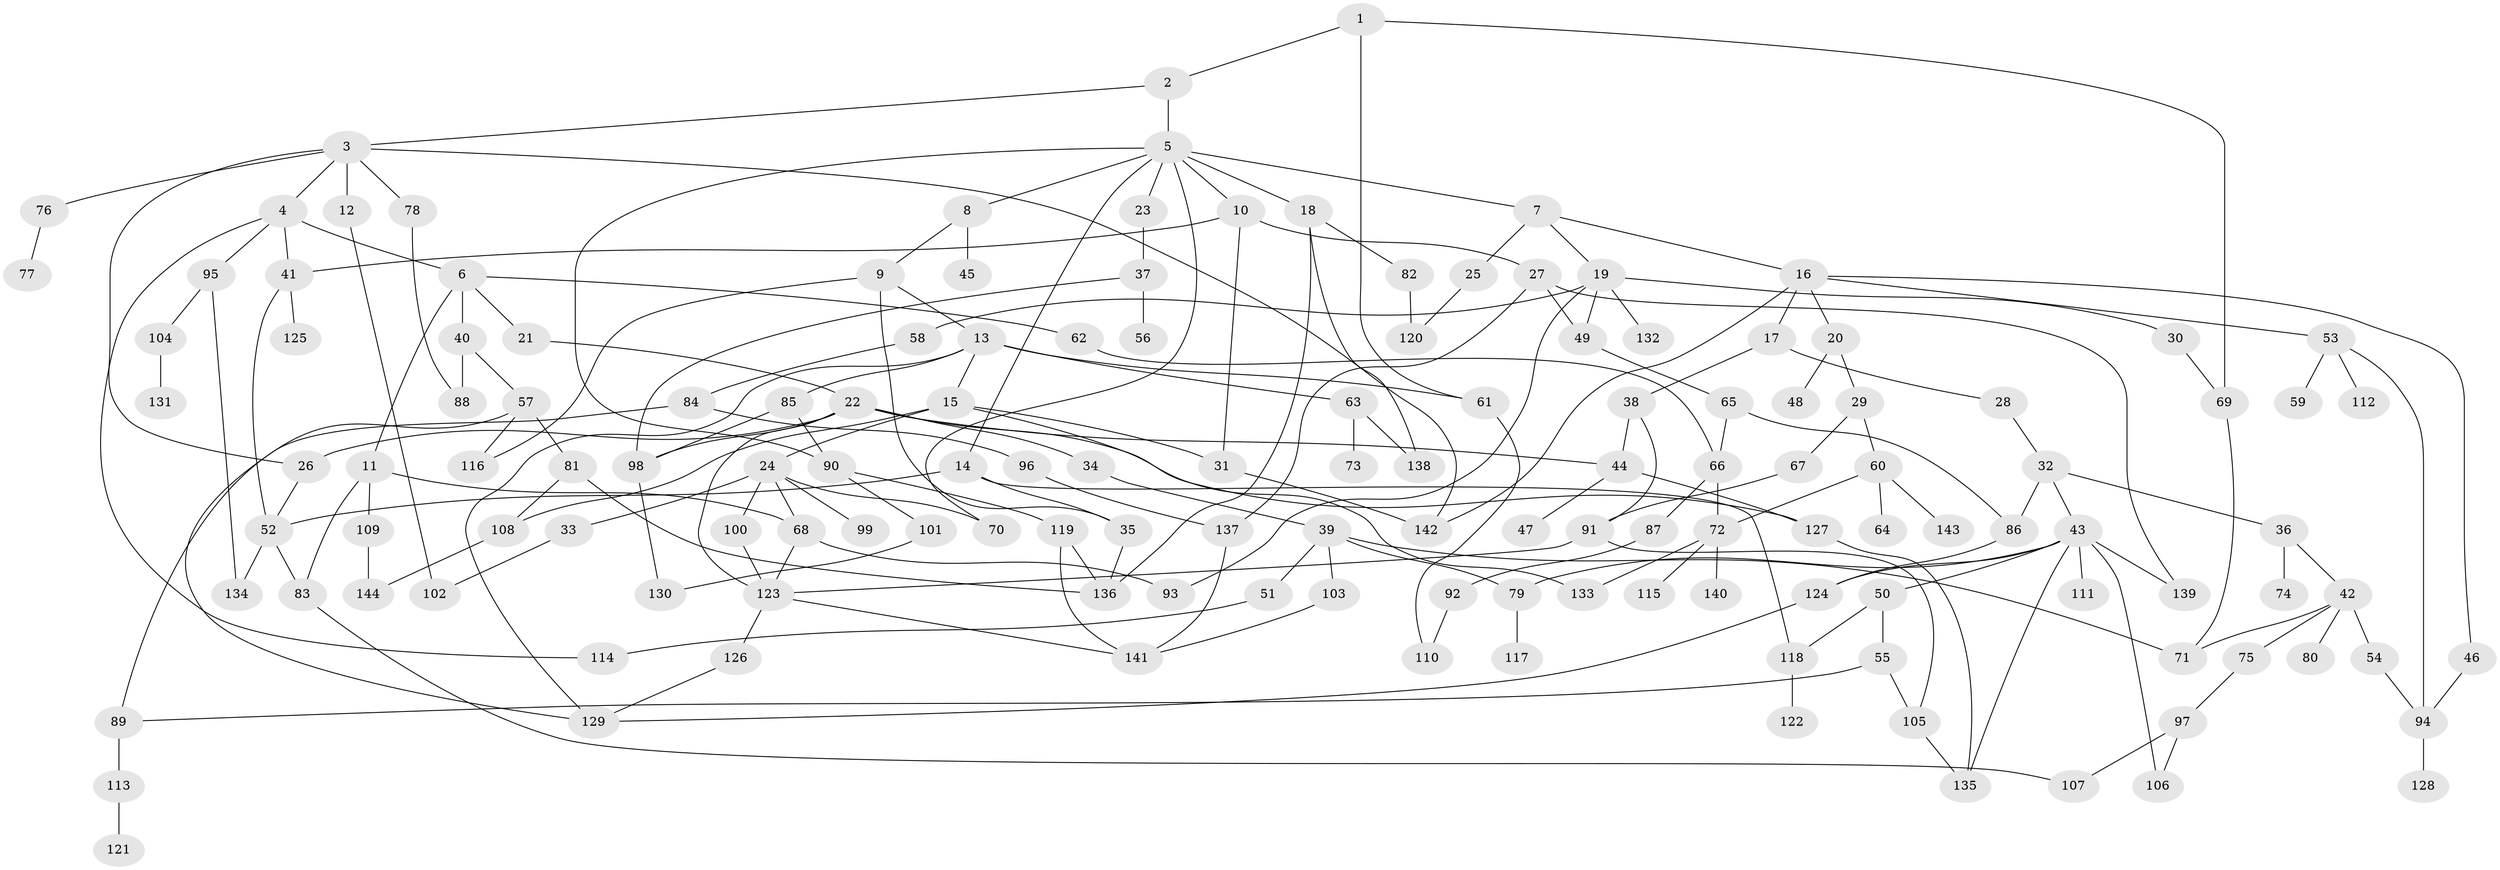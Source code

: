 // Generated by graph-tools (version 1.1) at 2025/25/03/09/25 03:25:29]
// undirected, 144 vertices, 206 edges
graph export_dot {
graph [start="1"]
  node [color=gray90,style=filled];
  1;
  2;
  3;
  4;
  5;
  6;
  7;
  8;
  9;
  10;
  11;
  12;
  13;
  14;
  15;
  16;
  17;
  18;
  19;
  20;
  21;
  22;
  23;
  24;
  25;
  26;
  27;
  28;
  29;
  30;
  31;
  32;
  33;
  34;
  35;
  36;
  37;
  38;
  39;
  40;
  41;
  42;
  43;
  44;
  45;
  46;
  47;
  48;
  49;
  50;
  51;
  52;
  53;
  54;
  55;
  56;
  57;
  58;
  59;
  60;
  61;
  62;
  63;
  64;
  65;
  66;
  67;
  68;
  69;
  70;
  71;
  72;
  73;
  74;
  75;
  76;
  77;
  78;
  79;
  80;
  81;
  82;
  83;
  84;
  85;
  86;
  87;
  88;
  89;
  90;
  91;
  92;
  93;
  94;
  95;
  96;
  97;
  98;
  99;
  100;
  101;
  102;
  103;
  104;
  105;
  106;
  107;
  108;
  109;
  110;
  111;
  112;
  113;
  114;
  115;
  116;
  117;
  118;
  119;
  120;
  121;
  122;
  123;
  124;
  125;
  126;
  127;
  128;
  129;
  130;
  131;
  132;
  133;
  134;
  135;
  136;
  137;
  138;
  139;
  140;
  141;
  142;
  143;
  144;
  1 -- 2;
  1 -- 61;
  1 -- 69;
  2 -- 3;
  2 -- 5;
  3 -- 4;
  3 -- 12;
  3 -- 76;
  3 -- 78;
  3 -- 142;
  3 -- 26;
  4 -- 6;
  4 -- 41;
  4 -- 95;
  4 -- 114;
  5 -- 7;
  5 -- 8;
  5 -- 10;
  5 -- 14;
  5 -- 18;
  5 -- 23;
  5 -- 70;
  5 -- 90;
  6 -- 11;
  6 -- 21;
  6 -- 40;
  6 -- 62;
  7 -- 16;
  7 -- 19;
  7 -- 25;
  8 -- 9;
  8 -- 45;
  9 -- 13;
  9 -- 35;
  9 -- 116;
  10 -- 27;
  10 -- 31;
  10 -- 41;
  11 -- 83;
  11 -- 109;
  11 -- 68;
  12 -- 102;
  13 -- 15;
  13 -- 63;
  13 -- 85;
  13 -- 129;
  13 -- 61;
  14 -- 118;
  14 -- 52;
  14 -- 35;
  15 -- 24;
  15 -- 108;
  15 -- 31;
  15 -- 133;
  16 -- 17;
  16 -- 20;
  16 -- 46;
  16 -- 53;
  16 -- 142;
  17 -- 28;
  17 -- 38;
  18 -- 82;
  18 -- 138;
  18 -- 136;
  19 -- 30;
  19 -- 49;
  19 -- 58;
  19 -- 132;
  19 -- 93;
  20 -- 29;
  20 -- 48;
  21 -- 22;
  22 -- 26;
  22 -- 34;
  22 -- 127;
  22 -- 123;
  22 -- 44;
  22 -- 98;
  23 -- 37;
  24 -- 33;
  24 -- 68;
  24 -- 70;
  24 -- 99;
  24 -- 100;
  25 -- 120;
  26 -- 52;
  27 -- 139;
  27 -- 137;
  27 -- 49;
  28 -- 32;
  29 -- 60;
  29 -- 67;
  30 -- 69;
  31 -- 142;
  32 -- 36;
  32 -- 43;
  32 -- 86;
  33 -- 102;
  34 -- 39;
  35 -- 136;
  36 -- 42;
  36 -- 74;
  37 -- 56;
  37 -- 98;
  38 -- 44;
  38 -- 91;
  39 -- 51;
  39 -- 71;
  39 -- 103;
  39 -- 79;
  40 -- 57;
  40 -- 88;
  41 -- 52;
  41 -- 125;
  42 -- 54;
  42 -- 75;
  42 -- 80;
  42 -- 71;
  43 -- 50;
  43 -- 79;
  43 -- 111;
  43 -- 135;
  43 -- 106;
  43 -- 124;
  43 -- 139;
  44 -- 47;
  44 -- 127;
  46 -- 94;
  49 -- 65;
  50 -- 55;
  50 -- 118;
  51 -- 114;
  52 -- 83;
  52 -- 134;
  53 -- 59;
  53 -- 94;
  53 -- 112;
  54 -- 94;
  55 -- 89;
  55 -- 105;
  57 -- 81;
  57 -- 116;
  57 -- 129;
  58 -- 84;
  60 -- 64;
  60 -- 143;
  60 -- 72;
  61 -- 110;
  62 -- 66;
  63 -- 73;
  63 -- 138;
  65 -- 66;
  65 -- 86;
  66 -- 72;
  66 -- 87;
  67 -- 91;
  68 -- 93;
  68 -- 123;
  69 -- 71;
  72 -- 115;
  72 -- 133;
  72 -- 140;
  75 -- 97;
  76 -- 77;
  78 -- 88;
  79 -- 117;
  81 -- 108;
  81 -- 136;
  82 -- 120;
  83 -- 107;
  84 -- 96;
  84 -- 89;
  85 -- 90;
  85 -- 98;
  86 -- 124;
  87 -- 92;
  89 -- 113;
  90 -- 101;
  90 -- 119;
  91 -- 123;
  91 -- 105;
  92 -- 110;
  94 -- 128;
  95 -- 104;
  95 -- 134;
  96 -- 137;
  97 -- 106;
  97 -- 107;
  98 -- 130;
  100 -- 123;
  101 -- 130;
  103 -- 141;
  104 -- 131;
  105 -- 135;
  108 -- 144;
  109 -- 144;
  113 -- 121;
  118 -- 122;
  119 -- 141;
  119 -- 136;
  123 -- 126;
  123 -- 141;
  124 -- 129;
  126 -- 129;
  127 -- 135;
  137 -- 141;
}
